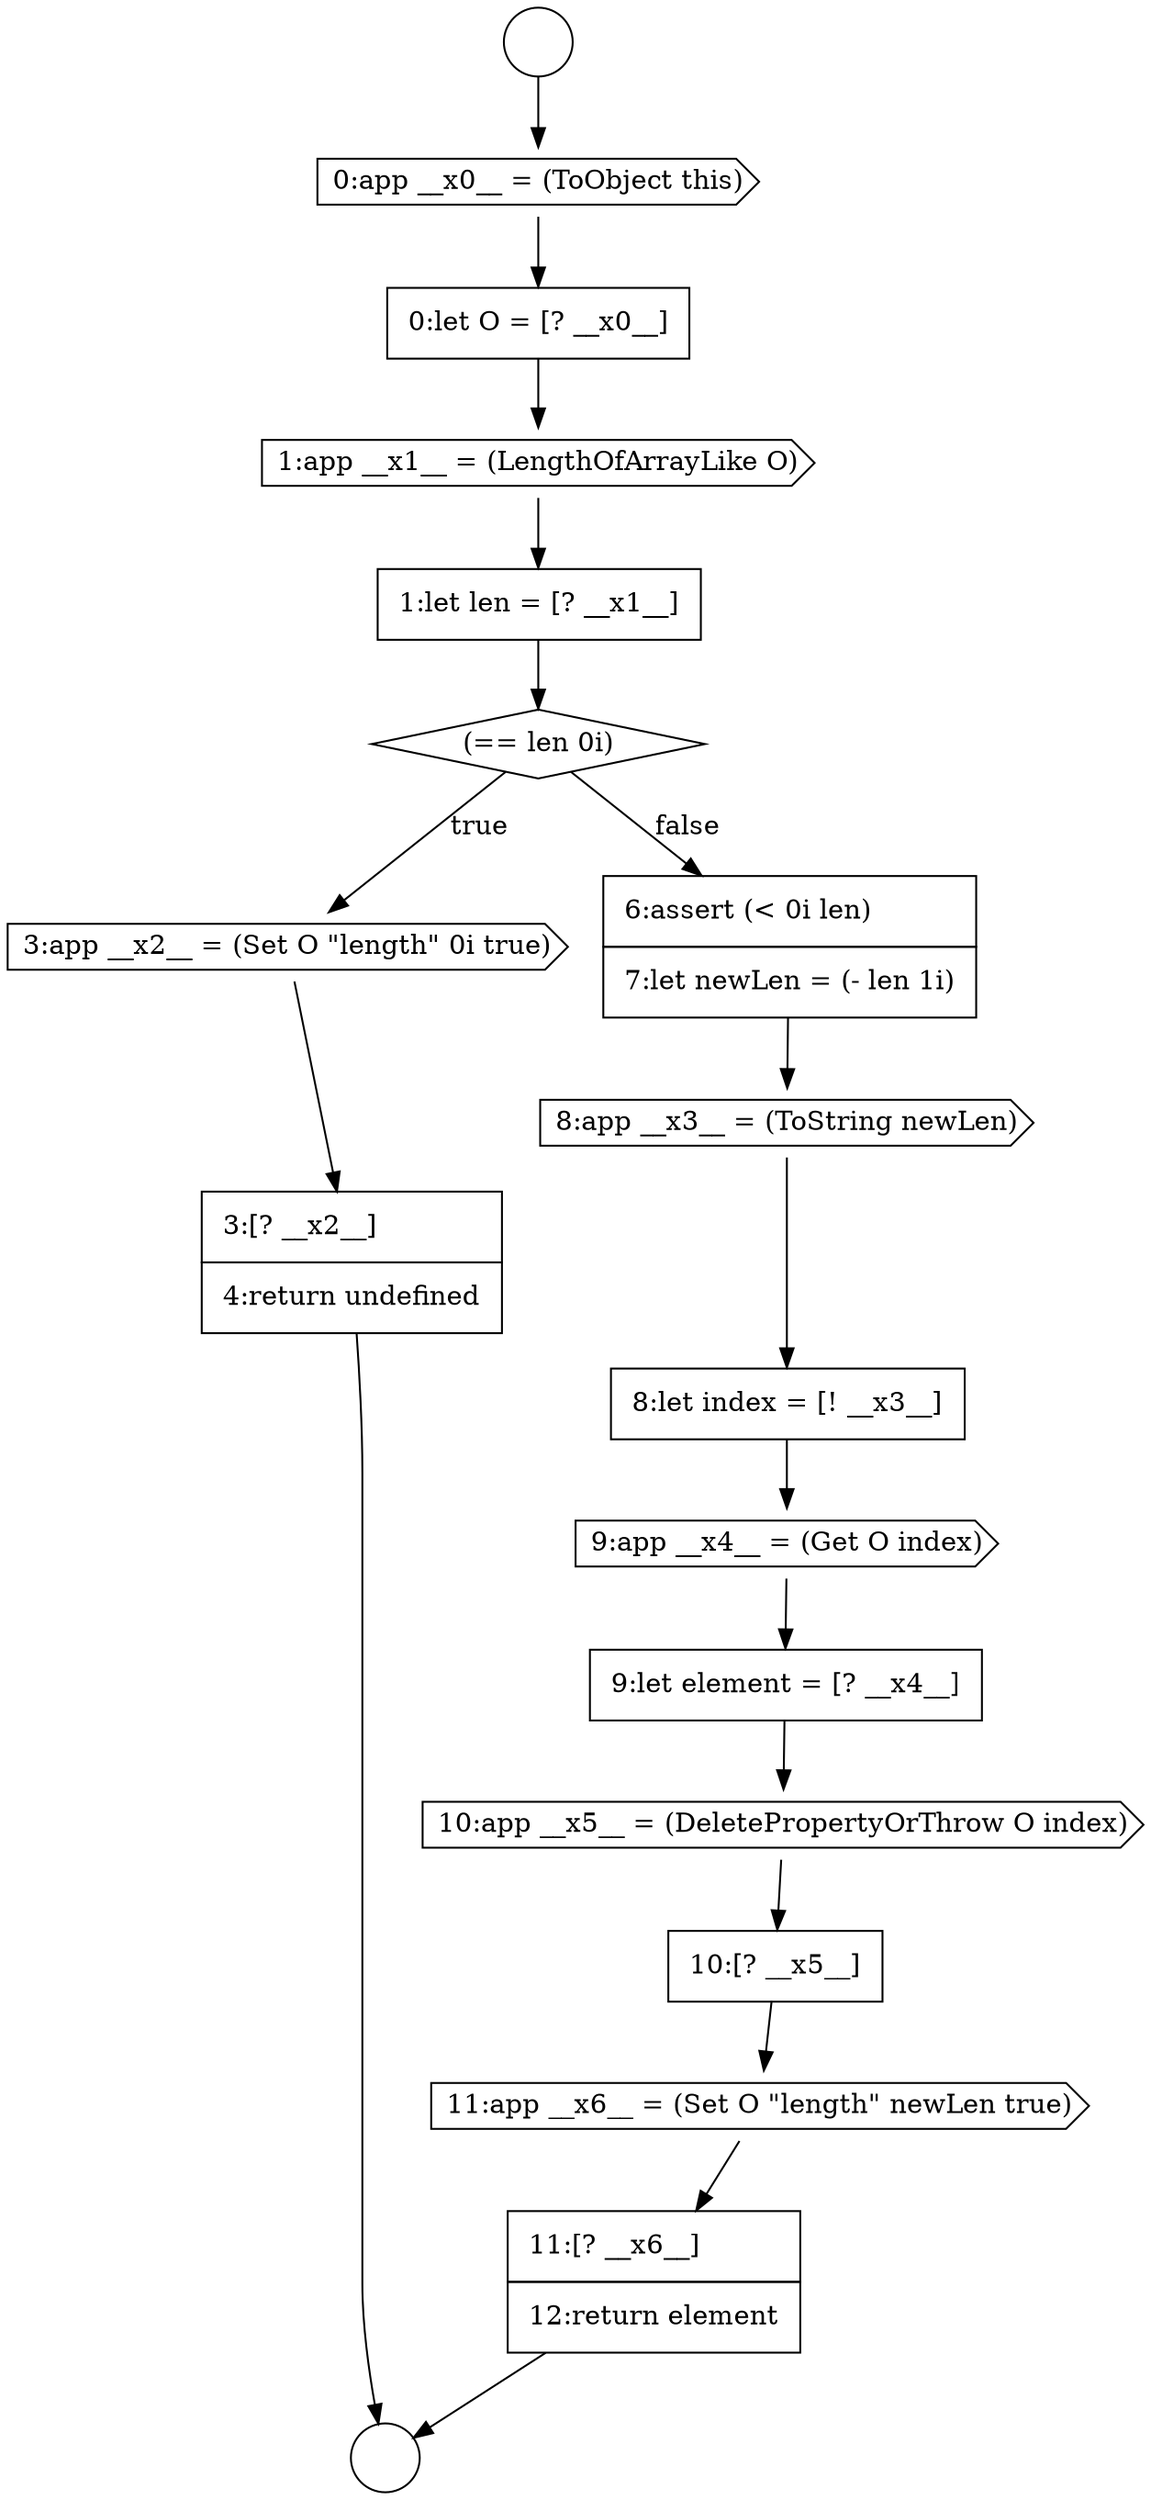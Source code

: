 digraph {
  node16184 [shape=none, margin=0, label=<<font color="black">
    <table border="0" cellborder="1" cellspacing="0" cellpadding="10">
      <tr><td align="left">3:[? __x2__]</td></tr>
      <tr><td align="left">4:return undefined</td></tr>
    </table>
  </font>> color="black" fillcolor="white" style=filled]
  node16179 [shape=none, margin=0, label=<<font color="black">
    <table border="0" cellborder="1" cellspacing="0" cellpadding="10">
      <tr><td align="left">0:let O = [? __x0__]</td></tr>
    </table>
  </font>> color="black" fillcolor="white" style=filled]
  node16176 [shape=circle label=" " color="black" fillcolor="white" style=filled]
  node16191 [shape=none, margin=0, label=<<font color="black">
    <table border="0" cellborder="1" cellspacing="0" cellpadding="10">
      <tr><td align="left">10:[? __x5__]</td></tr>
    </table>
  </font>> color="black" fillcolor="white" style=filled]
  node16187 [shape=none, margin=0, label=<<font color="black">
    <table border="0" cellborder="1" cellspacing="0" cellpadding="10">
      <tr><td align="left">8:let index = [! __x3__]</td></tr>
    </table>
  </font>> color="black" fillcolor="white" style=filled]
  node16178 [shape=cds, label=<<font color="black">0:app __x0__ = (ToObject this)</font>> color="black" fillcolor="white" style=filled]
  node16183 [shape=cds, label=<<font color="black">3:app __x2__ = (Set O &quot;length&quot; 0i true)</font>> color="black" fillcolor="white" style=filled]
  node16188 [shape=cds, label=<<font color="black">9:app __x4__ = (Get O index)</font>> color="black" fillcolor="white" style=filled]
  node16189 [shape=none, margin=0, label=<<font color="black">
    <table border="0" cellborder="1" cellspacing="0" cellpadding="10">
      <tr><td align="left">9:let element = [? __x4__]</td></tr>
    </table>
  </font>> color="black" fillcolor="white" style=filled]
  node16181 [shape=none, margin=0, label=<<font color="black">
    <table border="0" cellborder="1" cellspacing="0" cellpadding="10">
      <tr><td align="left">1:let len = [? __x1__]</td></tr>
    </table>
  </font>> color="black" fillcolor="white" style=filled]
  node16185 [shape=none, margin=0, label=<<font color="black">
    <table border="0" cellborder="1" cellspacing="0" cellpadding="10">
      <tr><td align="left">6:assert (&lt; 0i len)</td></tr>
      <tr><td align="left">7:let newLen = (- len 1i)</td></tr>
    </table>
  </font>> color="black" fillcolor="white" style=filled]
  node16190 [shape=cds, label=<<font color="black">10:app __x5__ = (DeletePropertyOrThrow O index)</font>> color="black" fillcolor="white" style=filled]
  node16182 [shape=diamond, label=<<font color="black">(== len 0i)</font>> color="black" fillcolor="white" style=filled]
  node16177 [shape=circle label=" " color="black" fillcolor="white" style=filled]
  node16180 [shape=cds, label=<<font color="black">1:app __x1__ = (LengthOfArrayLike O)</font>> color="black" fillcolor="white" style=filled]
  node16193 [shape=none, margin=0, label=<<font color="black">
    <table border="0" cellborder="1" cellspacing="0" cellpadding="10">
      <tr><td align="left">11:[? __x6__]</td></tr>
      <tr><td align="left">12:return element</td></tr>
    </table>
  </font>> color="black" fillcolor="white" style=filled]
  node16186 [shape=cds, label=<<font color="black">8:app __x3__ = (ToString newLen)</font>> color="black" fillcolor="white" style=filled]
  node16192 [shape=cds, label=<<font color="black">11:app __x6__ = (Set O &quot;length&quot; newLen true)</font>> color="black" fillcolor="white" style=filled]
  node16190 -> node16191 [ color="black"]
  node16187 -> node16188 [ color="black"]
  node16183 -> node16184 [ color="black"]
  node16179 -> node16180 [ color="black"]
  node16180 -> node16181 [ color="black"]
  node16188 -> node16189 [ color="black"]
  node16178 -> node16179 [ color="black"]
  node16191 -> node16192 [ color="black"]
  node16182 -> node16183 [label=<<font color="black">true</font>> color="black"]
  node16182 -> node16185 [label=<<font color="black">false</font>> color="black"]
  node16189 -> node16190 [ color="black"]
  node16184 -> node16177 [ color="black"]
  node16192 -> node16193 [ color="black"]
  node16193 -> node16177 [ color="black"]
  node16186 -> node16187 [ color="black"]
  node16181 -> node16182 [ color="black"]
  node16176 -> node16178 [ color="black"]
  node16185 -> node16186 [ color="black"]
}
